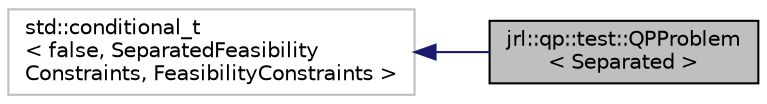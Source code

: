 digraph "jrl::qp::test::QPProblem&lt; Separated &gt;"
{
 // LATEX_PDF_SIZE
  edge [fontname="Helvetica",fontsize="10",labelfontname="Helvetica",labelfontsize="10"];
  node [fontname="Helvetica",fontsize="10",shape=record];
  rankdir="LR";
  Node1 [label="jrl::qp::test::QPProblem\l\< Separated \>",height=0.2,width=0.4,color="black", fillcolor="grey75", style="filled", fontcolor="black",tooltip=" "];
  Node2 -> Node1 [dir="back",color="midnightblue",fontsize="10",style="solid",fontname="Helvetica"];
  Node2 [label="std::conditional_t\l\< false, SeparatedFeasibility\lConstraints, FeasibilityConstraints \>",height=0.2,width=0.4,color="grey75", fillcolor="white", style="filled",tooltip=" "];
}

